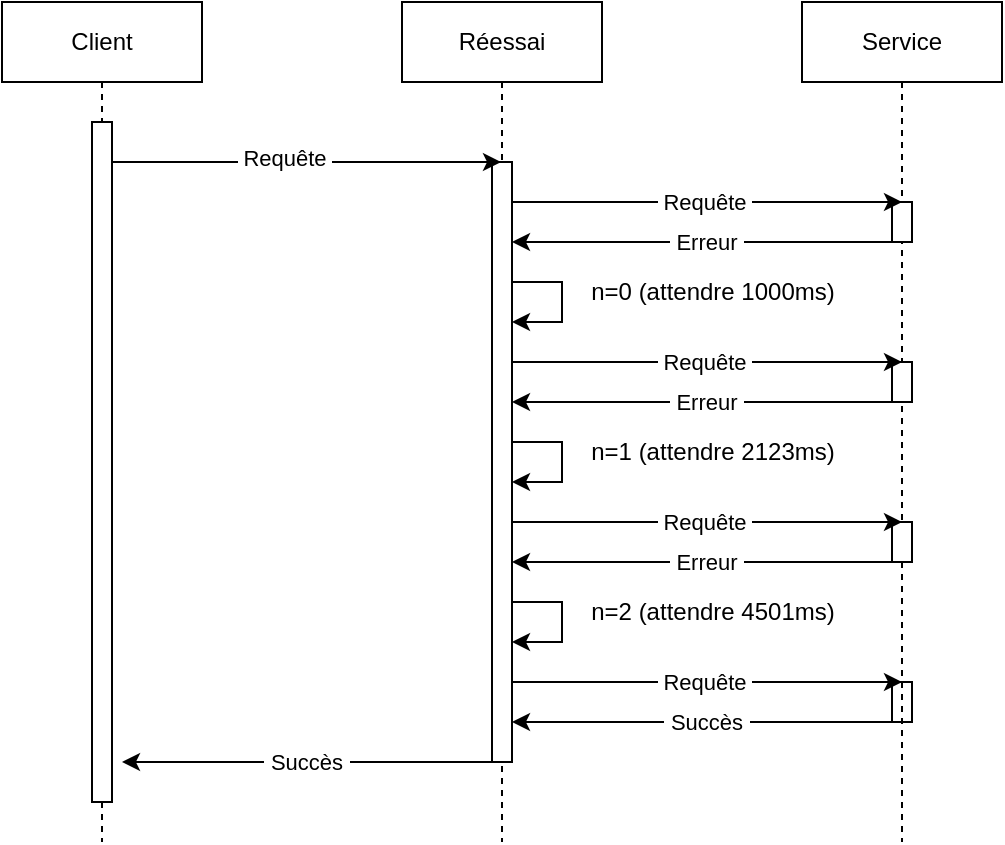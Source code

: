 <mxfile version="24.7.7">
  <diagram name="Sequence_Diagram" id="QqoT0_ACTPzk_iXEPpyG">
    <mxGraphModel dx="610" dy="517" grid="1" gridSize="10" guides="1" tooltips="1" connect="1" arrows="1" fold="1" page="1" pageScale="1" pageWidth="827" pageHeight="1169" math="0" shadow="0">
      <root>
        <mxCell id="0" />
        <mxCell id="1" parent="0" />
        <mxCell id="NxQNxxUCMg9JpCaYnrJb-1" value="Client" style="shape=umlLifeline;perimeter=lifelinePerimeter;whiteSpace=wrap;html=1;container=1;dropTarget=0;collapsible=0;recursiveResize=0;outlineConnect=0;portConstraint=eastwest;newEdgeStyle={&quot;curved&quot;:0,&quot;rounded&quot;:0};" vertex="1" parent="1">
          <mxGeometry x="80" y="80" width="100" height="420" as="geometry" />
        </mxCell>
        <mxCell id="NxQNxxUCMg9JpCaYnrJb-4" value="" style="html=1;points=[[0,0,0,0,5],[0,1,0,0,-5],[1,0,0,0,5],[1,1,0,0,-5]];perimeter=orthogonalPerimeter;outlineConnect=0;targetShapes=umlLifeline;portConstraint=eastwest;newEdgeStyle={&quot;curved&quot;:0,&quot;rounded&quot;:0};" vertex="1" parent="NxQNxxUCMg9JpCaYnrJb-1">
          <mxGeometry x="45" y="60" width="10" height="340" as="geometry" />
        </mxCell>
        <mxCell id="NxQNxxUCMg9JpCaYnrJb-2" value="Réessai" style="shape=umlLifeline;perimeter=lifelinePerimeter;whiteSpace=wrap;html=1;container=1;dropTarget=0;collapsible=0;recursiveResize=0;outlineConnect=0;portConstraint=eastwest;newEdgeStyle={&quot;curved&quot;:0,&quot;rounded&quot;:0};" vertex="1" parent="1">
          <mxGeometry x="280" y="80" width="100" height="420" as="geometry" />
        </mxCell>
        <mxCell id="NxQNxxUCMg9JpCaYnrJb-5" value="" style="html=1;points=[[0,0,0,0,5],[0,1,0,0,-5],[1,0,0,0,5],[1,1,0,0,-5]];perimeter=orthogonalPerimeter;outlineConnect=0;targetShapes=umlLifeline;portConstraint=eastwest;newEdgeStyle={&quot;curved&quot;:0,&quot;rounded&quot;:0};" vertex="1" parent="NxQNxxUCMg9JpCaYnrJb-2">
          <mxGeometry x="45" y="80" width="10" height="300" as="geometry" />
        </mxCell>
        <mxCell id="NxQNxxUCMg9JpCaYnrJb-14" value="" style="endArrow=classic;html=1;rounded=0;" edge="1" parent="NxQNxxUCMg9JpCaYnrJb-2" source="NxQNxxUCMg9JpCaYnrJb-5" target="NxQNxxUCMg9JpCaYnrJb-5">
          <mxGeometry width="50" height="50" relative="1" as="geometry">
            <mxPoint x="59.999" y="140" as="sourcePoint" />
            <mxPoint x="60" y="160" as="targetPoint" />
            <Array as="points">
              <mxPoint x="80" y="140" />
              <mxPoint x="80" y="160" />
            </Array>
          </mxGeometry>
        </mxCell>
        <mxCell id="NxQNxxUCMg9JpCaYnrJb-31" value="" style="html=1;points=[[0,0,0,0,5],[0,1,0,0,-5],[1,0,0,0,5],[1,1,0,0,-5]];perimeter=orthogonalPerimeter;outlineConnect=0;targetShapes=umlLifeline;portConstraint=eastwest;newEdgeStyle={&quot;curved&quot;:0,&quot;rounded&quot;:0};" vertex="1" parent="NxQNxxUCMg9JpCaYnrJb-2">
          <mxGeometry x="245" y="340" width="10" height="20" as="geometry" />
        </mxCell>
        <mxCell id="NxQNxxUCMg9JpCaYnrJb-32" value="" style="endArrow=classic;html=1;rounded=0;" edge="1" parent="NxQNxxUCMg9JpCaYnrJb-2">
          <mxGeometry width="50" height="50" relative="1" as="geometry">
            <mxPoint x="55" y="340" as="sourcePoint" />
            <mxPoint x="250" y="340" as="targetPoint" />
          </mxGeometry>
        </mxCell>
        <mxCell id="NxQNxxUCMg9JpCaYnrJb-33" value="&amp;nbsp;Requête&amp;nbsp;" style="edgeLabel;html=1;align=center;verticalAlign=middle;resizable=0;points=[];" vertex="1" connectable="0" parent="NxQNxxUCMg9JpCaYnrJb-32">
          <mxGeometry x="-0.023" relative="1" as="geometry">
            <mxPoint as="offset" />
          </mxGeometry>
        </mxCell>
        <mxCell id="NxQNxxUCMg9JpCaYnrJb-34" value="" style="endArrow=classic;html=1;rounded=0;" edge="1" parent="NxQNxxUCMg9JpCaYnrJb-2">
          <mxGeometry width="50" height="50" relative="1" as="geometry">
            <mxPoint x="249.5" y="360" as="sourcePoint" />
            <mxPoint x="55" y="360" as="targetPoint" />
          </mxGeometry>
        </mxCell>
        <mxCell id="NxQNxxUCMg9JpCaYnrJb-35" value="&amp;nbsp;Succès&amp;nbsp;" style="edgeLabel;html=1;align=center;verticalAlign=middle;resizable=0;points=[];" vertex="1" connectable="0" parent="NxQNxxUCMg9JpCaYnrJb-34">
          <mxGeometry x="0.004" relative="1" as="geometry">
            <mxPoint as="offset" />
          </mxGeometry>
        </mxCell>
        <mxCell id="NxQNxxUCMg9JpCaYnrJb-3" value="Service" style="shape=umlLifeline;perimeter=lifelinePerimeter;whiteSpace=wrap;html=1;container=1;dropTarget=0;collapsible=0;recursiveResize=0;outlineConnect=0;portConstraint=eastwest;newEdgeStyle={&quot;curved&quot;:0,&quot;rounded&quot;:0};" vertex="1" parent="1">
          <mxGeometry x="480" y="80" width="100" height="420" as="geometry" />
        </mxCell>
        <mxCell id="NxQNxxUCMg9JpCaYnrJb-8" value="" style="html=1;points=[[0,0,0,0,5],[0,1,0,0,-5],[1,0,0,0,5],[1,1,0,0,-5]];perimeter=orthogonalPerimeter;outlineConnect=0;targetShapes=umlLifeline;portConstraint=eastwest;newEdgeStyle={&quot;curved&quot;:0,&quot;rounded&quot;:0};" vertex="1" parent="NxQNxxUCMg9JpCaYnrJb-3">
          <mxGeometry x="45" y="100" width="10" height="20" as="geometry" />
        </mxCell>
        <mxCell id="NxQNxxUCMg9JpCaYnrJb-6" value="" style="endArrow=classic;html=1;rounded=0;" edge="1" parent="1">
          <mxGeometry width="50" height="50" relative="1" as="geometry">
            <mxPoint x="135" y="160" as="sourcePoint" />
            <mxPoint x="329.5" y="160" as="targetPoint" />
          </mxGeometry>
        </mxCell>
        <mxCell id="NxQNxxUCMg9JpCaYnrJb-7" value="&amp;nbsp;Requête&amp;nbsp;" style="edgeLabel;html=1;align=center;verticalAlign=middle;resizable=0;points=[];" vertex="1" connectable="0" parent="NxQNxxUCMg9JpCaYnrJb-6">
          <mxGeometry x="-0.116" y="2" relative="1" as="geometry">
            <mxPoint as="offset" />
          </mxGeometry>
        </mxCell>
        <mxCell id="NxQNxxUCMg9JpCaYnrJb-9" value="" style="endArrow=classic;html=1;rounded=0;" edge="1" parent="1" source="NxQNxxUCMg9JpCaYnrJb-5">
          <mxGeometry width="50" height="50" relative="1" as="geometry">
            <mxPoint x="340" y="180" as="sourcePoint" />
            <mxPoint x="530" y="180" as="targetPoint" />
          </mxGeometry>
        </mxCell>
        <mxCell id="NxQNxxUCMg9JpCaYnrJb-11" value="&amp;nbsp;Requête&amp;nbsp;" style="edgeLabel;html=1;align=center;verticalAlign=middle;resizable=0;points=[];" vertex="1" connectable="0" parent="NxQNxxUCMg9JpCaYnrJb-9">
          <mxGeometry x="-0.023" relative="1" as="geometry">
            <mxPoint as="offset" />
          </mxGeometry>
        </mxCell>
        <mxCell id="NxQNxxUCMg9JpCaYnrJb-12" value="" style="endArrow=classic;html=1;rounded=0;" edge="1" parent="1">
          <mxGeometry width="50" height="50" relative="1" as="geometry">
            <mxPoint x="529.5" y="200" as="sourcePoint" />
            <mxPoint x="335" y="200" as="targetPoint" />
          </mxGeometry>
        </mxCell>
        <mxCell id="NxQNxxUCMg9JpCaYnrJb-13" value="&amp;nbsp;Erreur&amp;nbsp;" style="edgeLabel;html=1;align=center;verticalAlign=middle;resizable=0;points=[];" vertex="1" connectable="0" parent="NxQNxxUCMg9JpCaYnrJb-12">
          <mxGeometry x="0.004" relative="1" as="geometry">
            <mxPoint as="offset" />
          </mxGeometry>
        </mxCell>
        <mxCell id="NxQNxxUCMg9JpCaYnrJb-16" value="&lt;font style=&quot;font-size: 12px;&quot;&gt;n=0 (attendre 1000ms)&lt;/font&gt;" style="text;html=1;align=center;verticalAlign=middle;resizable=0;points=[];autosize=1;strokeColor=none;fillColor=none;" vertex="1" parent="1">
          <mxGeometry x="360" y="210" width="150" height="30" as="geometry" />
        </mxCell>
        <mxCell id="NxQNxxUCMg9JpCaYnrJb-17" value="" style="endArrow=classic;html=1;rounded=0;" edge="1" parent="1">
          <mxGeometry width="50" height="50" relative="1" as="geometry">
            <mxPoint x="335" y="300" as="sourcePoint" />
            <mxPoint x="335" y="320" as="targetPoint" />
            <Array as="points">
              <mxPoint x="360" y="300" />
              <mxPoint x="360" y="320" />
            </Array>
          </mxGeometry>
        </mxCell>
        <mxCell id="NxQNxxUCMg9JpCaYnrJb-18" value="" style="html=1;points=[[0,0,0,0,5],[0,1,0,0,-5],[1,0,0,0,5],[1,1,0,0,-5]];perimeter=orthogonalPerimeter;outlineConnect=0;targetShapes=umlLifeline;portConstraint=eastwest;newEdgeStyle={&quot;curved&quot;:0,&quot;rounded&quot;:0};" vertex="1" parent="1">
          <mxGeometry x="525" y="260" width="10" height="20" as="geometry" />
        </mxCell>
        <mxCell id="NxQNxxUCMg9JpCaYnrJb-19" value="" style="endArrow=classic;html=1;rounded=0;" edge="1" parent="1">
          <mxGeometry width="50" height="50" relative="1" as="geometry">
            <mxPoint x="335" y="260" as="sourcePoint" />
            <mxPoint x="530" y="260" as="targetPoint" />
          </mxGeometry>
        </mxCell>
        <mxCell id="NxQNxxUCMg9JpCaYnrJb-20" value="&amp;nbsp;Requête&amp;nbsp;" style="edgeLabel;html=1;align=center;verticalAlign=middle;resizable=0;points=[];" vertex="1" connectable="0" parent="NxQNxxUCMg9JpCaYnrJb-19">
          <mxGeometry x="-0.023" relative="1" as="geometry">
            <mxPoint as="offset" />
          </mxGeometry>
        </mxCell>
        <mxCell id="NxQNxxUCMg9JpCaYnrJb-21" value="" style="endArrow=classic;html=1;rounded=0;" edge="1" parent="1">
          <mxGeometry width="50" height="50" relative="1" as="geometry">
            <mxPoint x="529.5" y="280" as="sourcePoint" />
            <mxPoint x="335" y="280" as="targetPoint" />
          </mxGeometry>
        </mxCell>
        <mxCell id="NxQNxxUCMg9JpCaYnrJb-22" value="&amp;nbsp;Erreur&amp;nbsp;" style="edgeLabel;html=1;align=center;verticalAlign=middle;resizable=0;points=[];" vertex="1" connectable="0" parent="NxQNxxUCMg9JpCaYnrJb-21">
          <mxGeometry x="0.004" relative="1" as="geometry">
            <mxPoint as="offset" />
          </mxGeometry>
        </mxCell>
        <mxCell id="NxQNxxUCMg9JpCaYnrJb-23" value="&lt;font style=&quot;font-size: 12px;&quot;&gt;n=1 (attendre 2123ms)&lt;/font&gt;" style="text;html=1;align=center;verticalAlign=middle;resizable=0;points=[];autosize=1;strokeColor=none;fillColor=none;" vertex="1" parent="1">
          <mxGeometry x="360" y="290" width="150" height="30" as="geometry" />
        </mxCell>
        <mxCell id="NxQNxxUCMg9JpCaYnrJb-24" value="" style="endArrow=classic;html=1;rounded=0;" edge="1" parent="1">
          <mxGeometry width="50" height="50" relative="1" as="geometry">
            <mxPoint x="335" y="380" as="sourcePoint" />
            <mxPoint x="335" y="400" as="targetPoint" />
            <Array as="points">
              <mxPoint x="360" y="380" />
              <mxPoint x="360" y="400" />
            </Array>
          </mxGeometry>
        </mxCell>
        <mxCell id="NxQNxxUCMg9JpCaYnrJb-25" value="" style="html=1;points=[[0,0,0,0,5],[0,1,0,0,-5],[1,0,0,0,5],[1,1,0,0,-5]];perimeter=orthogonalPerimeter;outlineConnect=0;targetShapes=umlLifeline;portConstraint=eastwest;newEdgeStyle={&quot;curved&quot;:0,&quot;rounded&quot;:0};" vertex="1" parent="1">
          <mxGeometry x="525" y="340" width="10" height="20" as="geometry" />
        </mxCell>
        <mxCell id="NxQNxxUCMg9JpCaYnrJb-26" value="" style="endArrow=classic;html=1;rounded=0;" edge="1" parent="1">
          <mxGeometry width="50" height="50" relative="1" as="geometry">
            <mxPoint x="335" y="340" as="sourcePoint" />
            <mxPoint x="530" y="340" as="targetPoint" />
          </mxGeometry>
        </mxCell>
        <mxCell id="NxQNxxUCMg9JpCaYnrJb-27" value="&amp;nbsp;Requête&amp;nbsp;" style="edgeLabel;html=1;align=center;verticalAlign=middle;resizable=0;points=[];" vertex="1" connectable="0" parent="NxQNxxUCMg9JpCaYnrJb-26">
          <mxGeometry x="-0.023" relative="1" as="geometry">
            <mxPoint as="offset" />
          </mxGeometry>
        </mxCell>
        <mxCell id="NxQNxxUCMg9JpCaYnrJb-28" value="" style="endArrow=classic;html=1;rounded=0;" edge="1" parent="1">
          <mxGeometry width="50" height="50" relative="1" as="geometry">
            <mxPoint x="529.5" y="360" as="sourcePoint" />
            <mxPoint x="335" y="360" as="targetPoint" />
          </mxGeometry>
        </mxCell>
        <mxCell id="NxQNxxUCMg9JpCaYnrJb-29" value="&amp;nbsp;Erreur&amp;nbsp;" style="edgeLabel;html=1;align=center;verticalAlign=middle;resizable=0;points=[];" vertex="1" connectable="0" parent="NxQNxxUCMg9JpCaYnrJb-28">
          <mxGeometry x="0.004" relative="1" as="geometry">
            <mxPoint as="offset" />
          </mxGeometry>
        </mxCell>
        <mxCell id="NxQNxxUCMg9JpCaYnrJb-30" value="&lt;font style=&quot;font-size: 12px;&quot;&gt;n=2 (attendre 4501ms)&lt;/font&gt;" style="text;html=1;align=center;verticalAlign=middle;resizable=0;points=[];autosize=1;strokeColor=none;fillColor=none;" vertex="1" parent="1">
          <mxGeometry x="360" y="370" width="150" height="30" as="geometry" />
        </mxCell>
        <mxCell id="NxQNxxUCMg9JpCaYnrJb-37" value="" style="endArrow=classic;html=1;rounded=0;" edge="1" parent="1">
          <mxGeometry width="50" height="50" relative="1" as="geometry">
            <mxPoint x="324.5" y="460" as="sourcePoint" />
            <mxPoint x="140" y="460" as="targetPoint" />
          </mxGeometry>
        </mxCell>
        <mxCell id="NxQNxxUCMg9JpCaYnrJb-38" value="&amp;nbsp;Succès&amp;nbsp;" style="edgeLabel;html=1;align=center;verticalAlign=middle;resizable=0;points=[];" vertex="1" connectable="0" parent="NxQNxxUCMg9JpCaYnrJb-37">
          <mxGeometry x="0.004" relative="1" as="geometry">
            <mxPoint as="offset" />
          </mxGeometry>
        </mxCell>
      </root>
    </mxGraphModel>
  </diagram>
</mxfile>
